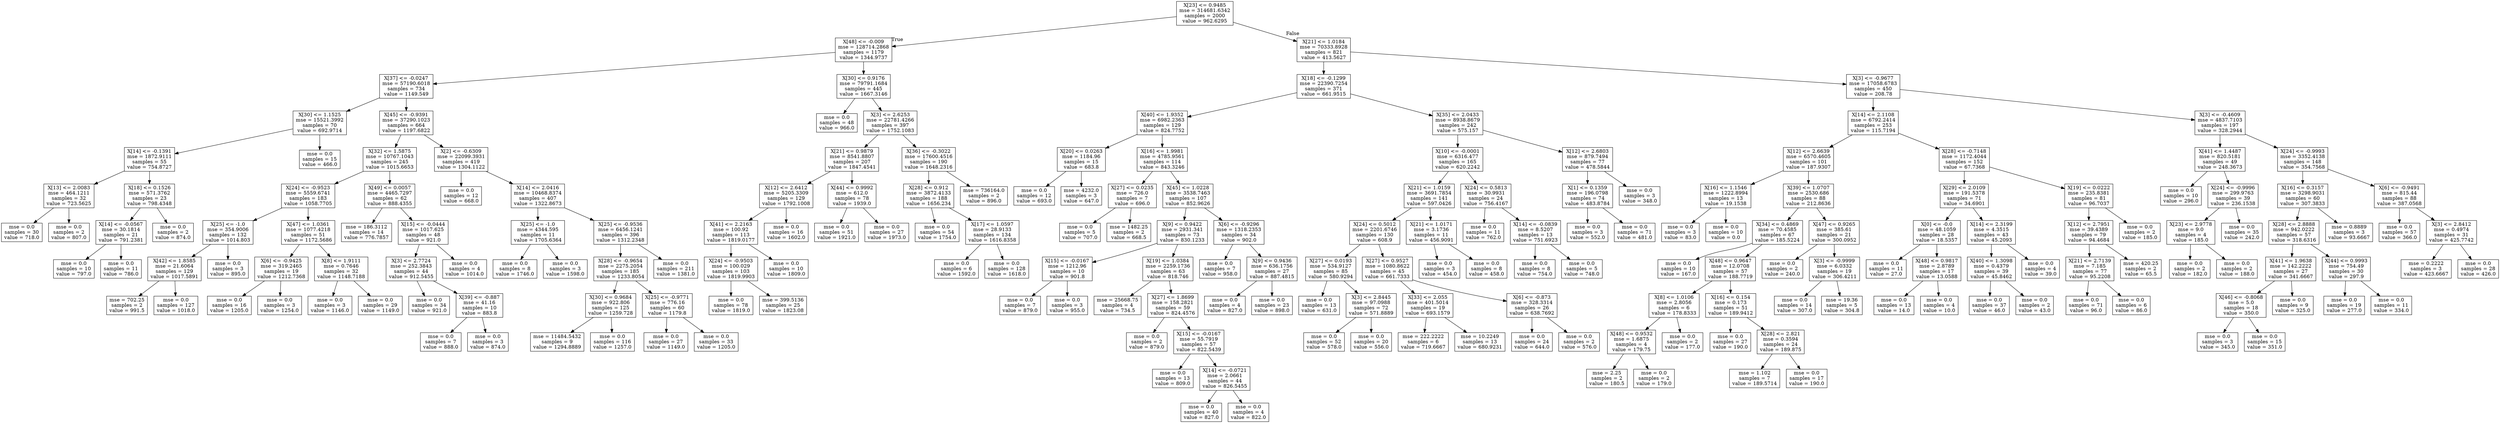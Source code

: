 digraph Tree {
node [shape=box] ;
0 [label="X[23] <= 0.9485\nmse = 314681.6342\nsamples = 2000\nvalue = 962.6295"] ;
1 [label="X[48] <= -0.009\nmse = 128714.2868\nsamples = 1179\nvalue = 1344.9737"] ;
0 -> 1 [labeldistance=2.5, labelangle=45, headlabel="True"] ;
2 [label="X[37] <= -0.0247\nmse = 57190.6018\nsamples = 734\nvalue = 1149.549"] ;
1 -> 2 ;
3 [label="X[30] <= 1.1525\nmse = 15521.3992\nsamples = 70\nvalue = 692.9714"] ;
2 -> 3 ;
4 [label="X[14] <= -0.1391\nmse = 1872.9111\nsamples = 55\nvalue = 754.8727"] ;
3 -> 4 ;
5 [label="X[13] <= 2.0083\nmse = 464.1211\nsamples = 32\nvalue = 723.5625"] ;
4 -> 5 ;
6 [label="mse = 0.0\nsamples = 30\nvalue = 718.0"] ;
5 -> 6 ;
7 [label="mse = 0.0\nsamples = 2\nvalue = 807.0"] ;
5 -> 7 ;
8 [label="X[18] <= 0.1526\nmse = 571.3762\nsamples = 23\nvalue = 798.4348"] ;
4 -> 8 ;
9 [label="X[14] <= -0.0567\nmse = 30.1814\nsamples = 21\nvalue = 791.2381"] ;
8 -> 9 ;
10 [label="mse = 0.0\nsamples = 10\nvalue = 797.0"] ;
9 -> 10 ;
11 [label="mse = 0.0\nsamples = 11\nvalue = 786.0"] ;
9 -> 11 ;
12 [label="mse = 0.0\nsamples = 2\nvalue = 874.0"] ;
8 -> 12 ;
13 [label="mse = 0.0\nsamples = 15\nvalue = 466.0"] ;
3 -> 13 ;
14 [label="X[45] <= -0.9391\nmse = 37290.1023\nsamples = 664\nvalue = 1197.6822"] ;
2 -> 14 ;
15 [label="X[32] <= 1.5875\nmse = 10767.1043\nsamples = 245\nvalue = 1015.6653"] ;
14 -> 15 ;
16 [label="X[24] <= -0.9523\nmse = 5559.6741\nsamples = 183\nvalue = 1058.7705"] ;
15 -> 16 ;
17 [label="X[25] <= -1.0\nmse = 354.9006\nsamples = 132\nvalue = 1014.803"] ;
16 -> 17 ;
18 [label="X[42] <= 1.8585\nmse = 21.6064\nsamples = 129\nvalue = 1017.5891"] ;
17 -> 18 ;
19 [label="mse = 702.25\nsamples = 2\nvalue = 991.5"] ;
18 -> 19 ;
20 [label="mse = 0.0\nsamples = 127\nvalue = 1018.0"] ;
18 -> 20 ;
21 [label="mse = 0.0\nsamples = 3\nvalue = 895.0"] ;
17 -> 21 ;
22 [label="X[47] <= 1.0361\nmse = 1077.4218\nsamples = 51\nvalue = 1172.5686"] ;
16 -> 22 ;
23 [label="X[6] <= -0.9425\nmse = 319.2465\nsamples = 19\nvalue = 1212.7368"] ;
22 -> 23 ;
24 [label="mse = 0.0\nsamples = 16\nvalue = 1205.0"] ;
23 -> 24 ;
25 [label="mse = 0.0\nsamples = 3\nvalue = 1254.0"] ;
23 -> 25 ;
26 [label="X[8] <= 1.9111\nmse = 0.7646\nsamples = 32\nvalue = 1148.7188"] ;
22 -> 26 ;
27 [label="mse = 0.0\nsamples = 3\nvalue = 1146.0"] ;
26 -> 27 ;
28 [label="mse = 0.0\nsamples = 29\nvalue = 1149.0"] ;
26 -> 28 ;
29 [label="X[49] <= 0.0057\nmse = 4465.7297\nsamples = 62\nvalue = 888.4355"] ;
15 -> 29 ;
30 [label="mse = 186.3112\nsamples = 14\nvalue = 776.7857"] ;
29 -> 30 ;
31 [label="X[15] <= -0.0444\nmse = 1017.625\nsamples = 48\nvalue = 921.0"] ;
29 -> 31 ;
32 [label="X[3] <= 2.7724\nmse = 252.3843\nsamples = 44\nvalue = 912.5455"] ;
31 -> 32 ;
33 [label="mse = 0.0\nsamples = 34\nvalue = 921.0"] ;
32 -> 33 ;
34 [label="X[39] <= -0.887\nmse = 41.16\nsamples = 10\nvalue = 883.8"] ;
32 -> 34 ;
35 [label="mse = 0.0\nsamples = 7\nvalue = 888.0"] ;
34 -> 35 ;
36 [label="mse = 0.0\nsamples = 3\nvalue = 874.0"] ;
34 -> 36 ;
37 [label="mse = 0.0\nsamples = 4\nvalue = 1014.0"] ;
31 -> 37 ;
38 [label="X[2] <= -0.6309\nmse = 22099.3931\nsamples = 419\nvalue = 1304.1122"] ;
14 -> 38 ;
39 [label="mse = 0.0\nsamples = 12\nvalue = 668.0"] ;
38 -> 39 ;
40 [label="X[14] <= 2.0416\nmse = 10468.8374\nsamples = 407\nvalue = 1322.8673"] ;
38 -> 40 ;
41 [label="X[25] <= -1.0\nmse = 4344.595\nsamples = 11\nvalue = 1705.6364"] ;
40 -> 41 ;
42 [label="mse = 0.0\nsamples = 8\nvalue = 1746.0"] ;
41 -> 42 ;
43 [label="mse = 0.0\nsamples = 3\nvalue = 1598.0"] ;
41 -> 43 ;
44 [label="X[25] <= -0.9536\nmse = 6456.1241\nsamples = 396\nvalue = 1312.2348"] ;
40 -> 44 ;
45 [label="X[28] <= -0.9654\nmse = 2275.2054\nsamples = 185\nvalue = 1233.8054"] ;
44 -> 45 ;
46 [label="X[30] <= 0.9684\nmse = 922.806\nsamples = 125\nvalue = 1259.728"] ;
45 -> 46 ;
47 [label="mse = 11484.5432\nsamples = 9\nvalue = 1294.8889"] ;
46 -> 47 ;
48 [label="mse = 0.0\nsamples = 116\nvalue = 1257.0"] ;
46 -> 48 ;
49 [label="X[25] <= -0.9771\nmse = 776.16\nsamples = 60\nvalue = 1179.8"] ;
45 -> 49 ;
50 [label="mse = 0.0\nsamples = 27\nvalue = 1149.0"] ;
49 -> 50 ;
51 [label="mse = 0.0\nsamples = 33\nvalue = 1205.0"] ;
49 -> 51 ;
52 [label="mse = 0.0\nsamples = 211\nvalue = 1381.0"] ;
44 -> 52 ;
53 [label="X[30] <= 0.9176\nmse = 79791.1684\nsamples = 445\nvalue = 1667.3146"] ;
1 -> 53 ;
54 [label="mse = 0.0\nsamples = 48\nvalue = 966.0"] ;
53 -> 54 ;
55 [label="X[3] <= 2.6253\nmse = 22781.4266\nsamples = 397\nvalue = 1752.1083"] ;
53 -> 55 ;
56 [label="X[21] <= 0.9879\nmse = 8541.8807\nsamples = 207\nvalue = 1847.4541"] ;
55 -> 56 ;
57 [label="X[12] <= 2.6412\nmse = 5205.3309\nsamples = 129\nvalue = 1792.1008"] ;
56 -> 57 ;
58 [label="X[41] <= 2.2163\nmse = 100.92\nsamples = 113\nvalue = 1819.0177"] ;
57 -> 58 ;
59 [label="X[24] <= -0.9503\nmse = 100.029\nsamples = 103\nvalue = 1819.9903"] ;
58 -> 59 ;
60 [label="mse = 0.0\nsamples = 78\nvalue = 1819.0"] ;
59 -> 60 ;
61 [label="mse = 399.5136\nsamples = 25\nvalue = 1823.08"] ;
59 -> 61 ;
62 [label="mse = 0.0\nsamples = 10\nvalue = 1809.0"] ;
58 -> 62 ;
63 [label="mse = 0.0\nsamples = 16\nvalue = 1602.0"] ;
57 -> 63 ;
64 [label="X[44] <= 0.9992\nmse = 612.0\nsamples = 78\nvalue = 1939.0"] ;
56 -> 64 ;
65 [label="mse = 0.0\nsamples = 51\nvalue = 1921.0"] ;
64 -> 65 ;
66 [label="mse = 0.0\nsamples = 27\nvalue = 1973.0"] ;
64 -> 66 ;
67 [label="X[36] <= -0.3022\nmse = 17600.4516\nsamples = 190\nvalue = 1648.2316"] ;
55 -> 67 ;
68 [label="X[28] <= 0.912\nmse = 3872.4133\nsamples = 188\nvalue = 1656.234"] ;
67 -> 68 ;
69 [label="mse = 0.0\nsamples = 54\nvalue = 1754.0"] ;
68 -> 69 ;
70 [label="X[17] <= 1.0597\nmse = 28.9133\nsamples = 134\nvalue = 1616.8358"] ;
68 -> 70 ;
71 [label="mse = 0.0\nsamples = 6\nvalue = 1592.0"] ;
70 -> 71 ;
72 [label="mse = 0.0\nsamples = 128\nvalue = 1618.0"] ;
70 -> 72 ;
73 [label="mse = 736164.0\nsamples = 2\nvalue = 896.0"] ;
67 -> 73 ;
74 [label="X[21] <= 1.0184\nmse = 70333.8928\nsamples = 821\nvalue = 413.5627"] ;
0 -> 74 [labeldistance=2.5, labelangle=-45, headlabel="False"] ;
75 [label="X[18] <= -0.1299\nmse = 22390.7254\nsamples = 371\nvalue = 661.9515"] ;
74 -> 75 ;
76 [label="X[40] <= 1.9352\nmse = 6982.2363\nsamples = 129\nvalue = 824.7752"] ;
75 -> 76 ;
77 [label="X[20] <= 0.0263\nmse = 1184.96\nsamples = 15\nvalue = 683.8"] ;
76 -> 77 ;
78 [label="mse = 0.0\nsamples = 12\nvalue = 693.0"] ;
77 -> 78 ;
79 [label="mse = 4232.0\nsamples = 3\nvalue = 647.0"] ;
77 -> 79 ;
80 [label="X[16] <= 1.9981\nmse = 4785.9561\nsamples = 114\nvalue = 843.3246"] ;
76 -> 80 ;
81 [label="X[27] <= 0.0235\nmse = 726.0\nsamples = 7\nvalue = 696.0"] ;
80 -> 81 ;
82 [label="mse = 0.0\nsamples = 5\nvalue = 707.0"] ;
81 -> 82 ;
83 [label="mse = 1482.25\nsamples = 2\nvalue = 668.5"] ;
81 -> 83 ;
84 [label="X[45] <= 1.0228\nmse = 3538.7463\nsamples = 107\nvalue = 852.9626"] ;
80 -> 84 ;
85 [label="X[9] <= 0.9422\nmse = 2931.341\nsamples = 73\nvalue = 830.1233"] ;
84 -> 85 ;
86 [label="X[15] <= -0.0167\nmse = 1212.96\nsamples = 10\nvalue = 901.8"] ;
85 -> 86 ;
87 [label="mse = 0.0\nsamples = 7\nvalue = 879.0"] ;
86 -> 87 ;
88 [label="mse = 0.0\nsamples = 3\nvalue = 955.0"] ;
86 -> 88 ;
89 [label="X[19] <= 1.0384\nmse = 2259.1736\nsamples = 63\nvalue = 818.746"] ;
85 -> 89 ;
90 [label="mse = 25668.75\nsamples = 4\nvalue = 734.5"] ;
89 -> 90 ;
91 [label="X[27] <= 1.8699\nmse = 158.2821\nsamples = 59\nvalue = 824.4576"] ;
89 -> 91 ;
92 [label="mse = 0.0\nsamples = 2\nvalue = 879.0"] ;
91 -> 92 ;
93 [label="X[15] <= -0.0167\nmse = 55.7919\nsamples = 57\nvalue = 822.5439"] ;
91 -> 93 ;
94 [label="mse = 0.0\nsamples = 13\nvalue = 809.0"] ;
93 -> 94 ;
95 [label="X[14] <= -0.0721\nmse = 2.0661\nsamples = 44\nvalue = 826.5455"] ;
93 -> 95 ;
96 [label="mse = 0.0\nsamples = 40\nvalue = 827.0"] ;
95 -> 96 ;
97 [label="mse = 0.0\nsamples = 4\nvalue = 822.0"] ;
95 -> 97 ;
98 [label="X[6] <= -0.9296\nmse = 1318.2353\nsamples = 34\nvalue = 902.0"] ;
84 -> 98 ;
99 [label="mse = 0.0\nsamples = 7\nvalue = 958.0"] ;
98 -> 99 ;
100 [label="X[9] <= 0.9436\nmse = 636.1756\nsamples = 27\nvalue = 887.4815"] ;
98 -> 100 ;
101 [label="mse = 0.0\nsamples = 4\nvalue = 827.0"] ;
100 -> 101 ;
102 [label="mse = 0.0\nsamples = 23\nvalue = 898.0"] ;
100 -> 102 ;
103 [label="X[35] <= 2.0433\nmse = 8938.8679\nsamples = 242\nvalue = 575.157"] ;
75 -> 103 ;
104 [label="X[10] <= -0.0001\nmse = 6316.477\nsamples = 165\nvalue = 620.2242"] ;
103 -> 104 ;
105 [label="X[21] <= 1.0159\nmse = 3691.7854\nsamples = 141\nvalue = 597.0426"] ;
104 -> 105 ;
106 [label="X[24] <= 0.5012\nmse = 2201.6746\nsamples = 130\nvalue = 608.9"] ;
105 -> 106 ;
107 [label="X[27] <= 0.0193\nmse = 534.9127\nsamples = 85\nvalue = 580.9294"] ;
106 -> 107 ;
108 [label="mse = 0.0\nsamples = 13\nvalue = 631.0"] ;
107 -> 108 ;
109 [label="X[3] <= 2.8445\nmse = 97.0988\nsamples = 72\nvalue = 571.8889"] ;
107 -> 109 ;
110 [label="mse = 0.0\nsamples = 52\nvalue = 578.0"] ;
109 -> 110 ;
111 [label="mse = 0.0\nsamples = 20\nvalue = 556.0"] ;
109 -> 111 ;
112 [label="X[27] <= 0.9527\nmse = 1080.8622\nsamples = 45\nvalue = 661.7333"] ;
106 -> 112 ;
113 [label="X[33] <= 2.055\nmse = 401.5014\nsamples = 19\nvalue = 693.1579"] ;
112 -> 113 ;
114 [label="mse = 222.2222\nsamples = 6\nvalue = 719.6667"] ;
113 -> 114 ;
115 [label="mse = 10.2249\nsamples = 13\nvalue = 680.9231"] ;
113 -> 115 ;
116 [label="X[6] <= -0.873\nmse = 328.3314\nsamples = 26\nvalue = 638.7692"] ;
112 -> 116 ;
117 [label="mse = 0.0\nsamples = 24\nvalue = 644.0"] ;
116 -> 117 ;
118 [label="mse = 0.0\nsamples = 2\nvalue = 576.0"] ;
116 -> 118 ;
119 [label="X[21] <= 1.0171\nmse = 3.1736\nsamples = 11\nvalue = 456.9091"] ;
105 -> 119 ;
120 [label="mse = 0.0\nsamples = 3\nvalue = 454.0"] ;
119 -> 120 ;
121 [label="mse = 0.0\nsamples = 8\nvalue = 458.0"] ;
119 -> 121 ;
122 [label="X[24] <= 0.5813\nmse = 30.9931\nsamples = 24\nvalue = 756.4167"] ;
104 -> 122 ;
123 [label="mse = 0.0\nsamples = 11\nvalue = 762.0"] ;
122 -> 123 ;
124 [label="X[14] <= -0.0839\nmse = 8.5207\nsamples = 13\nvalue = 751.6923"] ;
122 -> 124 ;
125 [label="mse = 0.0\nsamples = 8\nvalue = 754.0"] ;
124 -> 125 ;
126 [label="mse = 0.0\nsamples = 5\nvalue = 748.0"] ;
124 -> 126 ;
127 [label="X[12] <= 2.6803\nmse = 879.7494\nsamples = 77\nvalue = 478.5844"] ;
103 -> 127 ;
128 [label="X[1] <= 0.1359\nmse = 196.0798\nsamples = 74\nvalue = 483.8784"] ;
127 -> 128 ;
129 [label="mse = 0.0\nsamples = 3\nvalue = 552.0"] ;
128 -> 129 ;
130 [label="mse = 0.0\nsamples = 71\nvalue = 481.0"] ;
128 -> 130 ;
131 [label="mse = 0.0\nsamples = 3\nvalue = 348.0"] ;
127 -> 131 ;
132 [label="X[3] <= -0.9677\nmse = 17058.6783\nsamples = 450\nvalue = 208.78"] ;
74 -> 132 ;
133 [label="X[14] <= 2.1108\nmse = 6792.2414\nsamples = 253\nvalue = 115.7194"] ;
132 -> 133 ;
134 [label="X[12] <= 2.6639\nmse = 6570.4605\nsamples = 101\nvalue = 187.9307"] ;
133 -> 134 ;
135 [label="X[16] <= 1.1546\nmse = 1222.8994\nsamples = 13\nvalue = 19.1538"] ;
134 -> 135 ;
136 [label="mse = 0.0\nsamples = 3\nvalue = 83.0"] ;
135 -> 136 ;
137 [label="mse = 0.0\nsamples = 10\nvalue = 0.0"] ;
135 -> 137 ;
138 [label="X[39] <= 1.0707\nmse = 2530.686\nsamples = 88\nvalue = 212.8636"] ;
134 -> 138 ;
139 [label="X[34] <= 0.4869\nmse = 70.4585\nsamples = 67\nvalue = 185.5224"] ;
138 -> 139 ;
140 [label="mse = 0.0\nsamples = 10\nvalue = 167.0"] ;
139 -> 140 ;
141 [label="X[48] <= 0.9647\nmse = 12.0708\nsamples = 57\nvalue = 188.7719"] ;
139 -> 141 ;
142 [label="X[8] <= 1.0106\nmse = 2.8056\nsamples = 6\nvalue = 178.8333"] ;
141 -> 142 ;
143 [label="X[48] <= 0.9532\nmse = 1.6875\nsamples = 4\nvalue = 179.75"] ;
142 -> 143 ;
144 [label="mse = 2.25\nsamples = 2\nvalue = 180.5"] ;
143 -> 144 ;
145 [label="mse = 0.0\nsamples = 2\nvalue = 179.0"] ;
143 -> 145 ;
146 [label="mse = 0.0\nsamples = 2\nvalue = 177.0"] ;
142 -> 146 ;
147 [label="X[16] <= 0.154\nmse = 0.173\nsamples = 51\nvalue = 189.9412"] ;
141 -> 147 ;
148 [label="mse = 0.0\nsamples = 27\nvalue = 190.0"] ;
147 -> 148 ;
149 [label="X[28] <= 2.821\nmse = 0.3594\nsamples = 24\nvalue = 189.875"] ;
147 -> 149 ;
150 [label="mse = 1.102\nsamples = 7\nvalue = 189.5714"] ;
149 -> 150 ;
151 [label="mse = 0.0\nsamples = 17\nvalue = 190.0"] ;
149 -> 151 ;
152 [label="X[47] <= 0.9265\nmse = 385.61\nsamples = 21\nvalue = 300.0952"] ;
138 -> 152 ;
153 [label="mse = 0.0\nsamples = 2\nvalue = 240.0"] ;
152 -> 153 ;
154 [label="X[3] <= -0.9999\nmse = 6.0332\nsamples = 19\nvalue = 306.4211"] ;
152 -> 154 ;
155 [label="mse = 0.0\nsamples = 14\nvalue = 307.0"] ;
154 -> 155 ;
156 [label="mse = 19.36\nsamples = 5\nvalue = 304.8"] ;
154 -> 156 ;
157 [label="X[28] <= -0.7148\nmse = 1172.4044\nsamples = 152\nvalue = 67.7368"] ;
133 -> 157 ;
158 [label="X[29] <= 2.0109\nmse = 191.5378\nsamples = 71\nvalue = 34.6901"] ;
157 -> 158 ;
159 [label="X[0] <= -0.0\nmse = 48.1059\nsamples = 28\nvalue = 18.5357"] ;
158 -> 159 ;
160 [label="mse = 0.0\nsamples = 11\nvalue = 27.0"] ;
159 -> 160 ;
161 [label="X[48] <= 0.9817\nmse = 2.8789\nsamples = 17\nvalue = 13.0588"] ;
159 -> 161 ;
162 [label="mse = 0.0\nsamples = 13\nvalue = 14.0"] ;
161 -> 162 ;
163 [label="mse = 0.0\nsamples = 4\nvalue = 10.0"] ;
161 -> 163 ;
164 [label="X[14] <= 2.3199\nmse = 4.3515\nsamples = 43\nvalue = 45.2093"] ;
158 -> 164 ;
165 [label="X[40] <= 1.3098\nmse = 0.4379\nsamples = 39\nvalue = 45.8462"] ;
164 -> 165 ;
166 [label="mse = 0.0\nsamples = 37\nvalue = 46.0"] ;
165 -> 166 ;
167 [label="mse = 0.0\nsamples = 2\nvalue = 43.0"] ;
165 -> 167 ;
168 [label="mse = 0.0\nsamples = 4\nvalue = 39.0"] ;
164 -> 168 ;
169 [label="X[19] <= 0.0222\nmse = 235.8381\nsamples = 81\nvalue = 96.7037"] ;
157 -> 169 ;
170 [label="X[12] <= 2.7951\nmse = 39.4389\nsamples = 79\nvalue = 94.4684"] ;
169 -> 170 ;
171 [label="X[21] <= 2.7139\nmse = 7.185\nsamples = 77\nvalue = 95.2208"] ;
170 -> 171 ;
172 [label="mse = 0.0\nsamples = 71\nvalue = 96.0"] ;
171 -> 172 ;
173 [label="mse = 0.0\nsamples = 6\nvalue = 86.0"] ;
171 -> 173 ;
174 [label="mse = 420.25\nsamples = 2\nvalue = 65.5"] ;
170 -> 174 ;
175 [label="mse = 0.0\nsamples = 2\nvalue = 185.0"] ;
169 -> 175 ;
176 [label="X[3] <= -0.4609\nmse = 4837.7103\nsamples = 197\nvalue = 328.2944"] ;
132 -> 176 ;
177 [label="X[41] <= 1.4487\nmse = 820.5181\nsamples = 49\nvalue = 248.3673"] ;
176 -> 177 ;
178 [label="mse = 0.0\nsamples = 10\nvalue = 296.0"] ;
177 -> 178 ;
179 [label="X[24] <= -0.9996\nmse = 299.9763\nsamples = 39\nvalue = 236.1538"] ;
177 -> 179 ;
180 [label="X[23] <= 2.9778\nmse = 9.0\nsamples = 4\nvalue = 185.0"] ;
179 -> 180 ;
181 [label="mse = 0.0\nsamples = 2\nvalue = 182.0"] ;
180 -> 181 ;
182 [label="mse = 0.0\nsamples = 2\nvalue = 188.0"] ;
180 -> 182 ;
183 [label="mse = 0.0\nsamples = 35\nvalue = 242.0"] ;
179 -> 183 ;
184 [label="X[24] <= -0.9993\nmse = 3352.4138\nsamples = 148\nvalue = 354.7568"] ;
176 -> 184 ;
185 [label="X[16] <= 0.3157\nmse = 3298.9031\nsamples = 60\nvalue = 307.3833"] ;
184 -> 185 ;
186 [label="X[28] <= 2.8888\nmse = 942.0222\nsamples = 57\nvalue = 318.6316"] ;
185 -> 186 ;
187 [label="X[41] <= 1.9638\nmse = 142.2222\nsamples = 27\nvalue = 341.6667"] ;
186 -> 187 ;
188 [label="X[46] <= -0.8068\nmse = 5.0\nsamples = 18\nvalue = 350.0"] ;
187 -> 188 ;
189 [label="mse = 0.0\nsamples = 3\nvalue = 345.0"] ;
188 -> 189 ;
190 [label="mse = 0.0\nsamples = 15\nvalue = 351.0"] ;
188 -> 190 ;
191 [label="mse = 0.0\nsamples = 9\nvalue = 325.0"] ;
187 -> 191 ;
192 [label="X[44] <= 0.9993\nmse = 754.49\nsamples = 30\nvalue = 297.9"] ;
186 -> 192 ;
193 [label="mse = 0.0\nsamples = 19\nvalue = 277.0"] ;
192 -> 193 ;
194 [label="mse = 0.0\nsamples = 11\nvalue = 334.0"] ;
192 -> 194 ;
195 [label="mse = 0.8889\nsamples = 3\nvalue = 93.6667"] ;
185 -> 195 ;
196 [label="X[6] <= -0.9491\nmse = 815.44\nsamples = 88\nvalue = 387.0568"] ;
184 -> 196 ;
197 [label="mse = 0.0\nsamples = 57\nvalue = 366.0"] ;
196 -> 197 ;
198 [label="X[3] <= 2.8412\nmse = 0.4974\nsamples = 31\nvalue = 425.7742"] ;
196 -> 198 ;
199 [label="mse = 0.2222\nsamples = 3\nvalue = 423.6667"] ;
198 -> 199 ;
200 [label="mse = 0.0\nsamples = 28\nvalue = 426.0"] ;
198 -> 200 ;
}